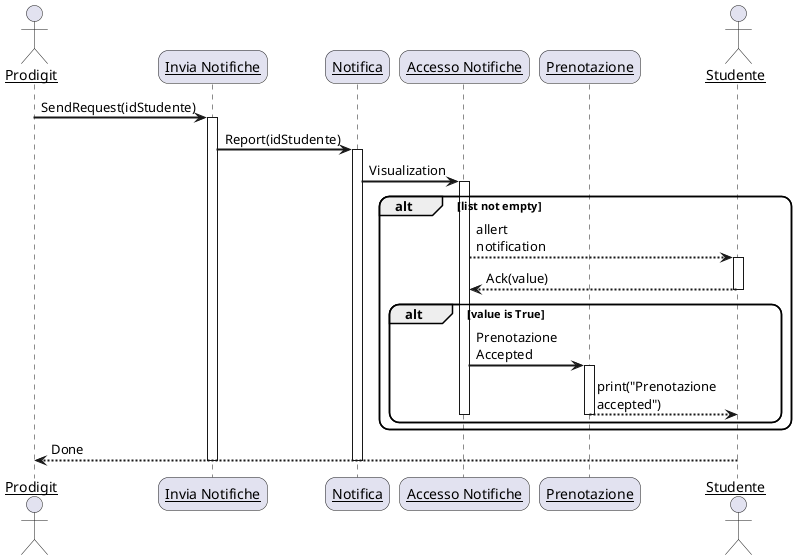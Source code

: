 @startuml
skinparam sequenceArrowThickness 2
skinparam roundcorner 20
skinparam maxmessagesize 60
skinparam sequenceParticipant underline

actor Prodigit
participant "Invia Notifiche" as A
participant "Notifica" as B
participant "Accesso Notifiche" as C
participant "Prenotazione" as D
actor Studente

Prodigit -> A: SendRequest(idStudente)
activate A

A -> B: Report(idStudente)
activate B

B -> C: Visualization
activate C

alt list not empty

    C --> Studente: allert notification
    activate Studente
    Studente --> C: Ack(value)
    deactivate Studente
    
    alt value is True
    
        C -> D: Prenotazione Accepted
        activate D
        D --> Studente: print("Prenotazione accepted")
        deactivate D
        deactivate C
    
    end

end

Studente --> Prodigit: Done
deactivate B
deactivate A

@enduml
